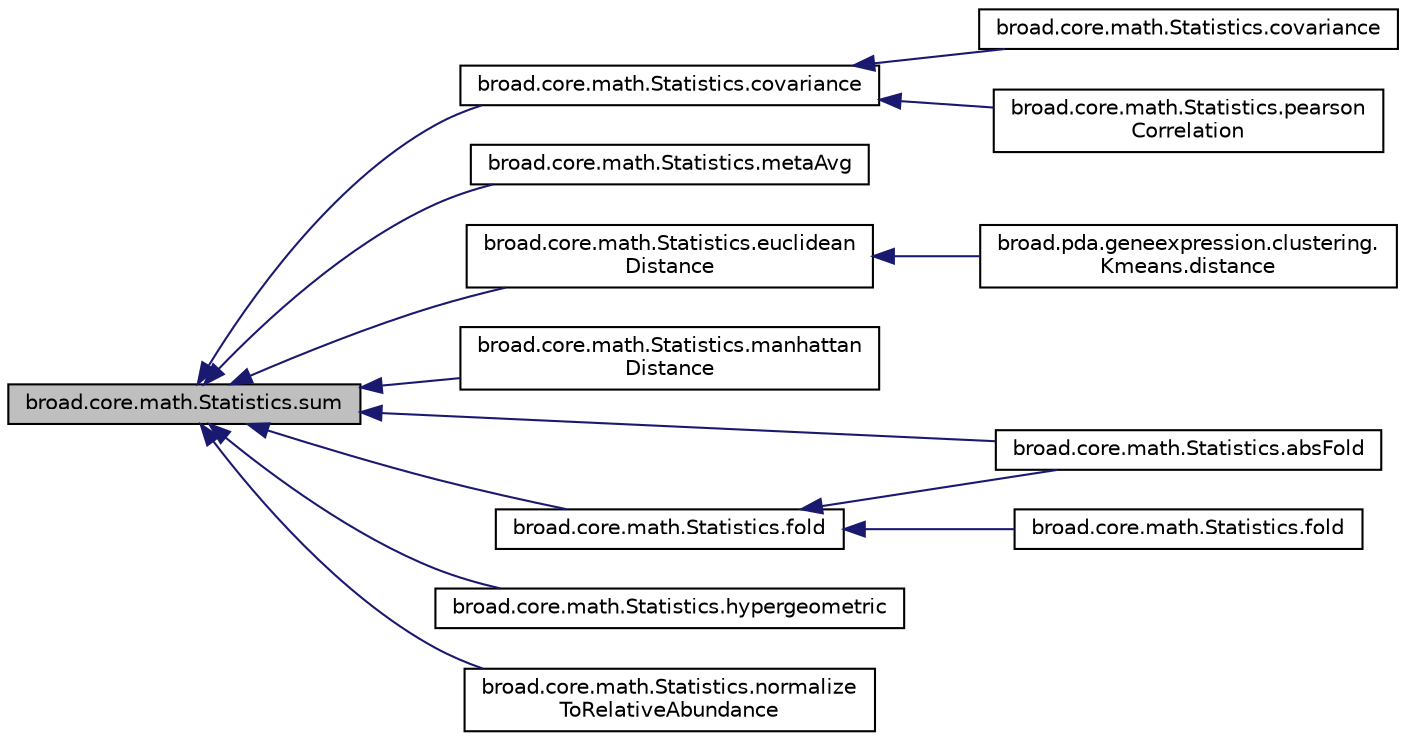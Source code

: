 digraph "broad.core.math.Statistics.sum"
{
  edge [fontname="Helvetica",fontsize="10",labelfontname="Helvetica",labelfontsize="10"];
  node [fontname="Helvetica",fontsize="10",shape=record];
  rankdir="LR";
  Node1 [label="broad.core.math.Statistics.sum",height=0.2,width=0.4,color="black", fillcolor="grey75", style="filled" fontcolor="black"];
  Node1 -> Node2 [dir="back",color="midnightblue",fontsize="10",style="solid"];
  Node2 [label="broad.core.math.Statistics.covariance",height=0.2,width=0.4,color="black", fillcolor="white", style="filled",URL="$classbroad_1_1core_1_1math_1_1_statistics.html#adccf05d41f39445ef05d90e1b0d52b0e"];
  Node2 -> Node3 [dir="back",color="midnightblue",fontsize="10",style="solid"];
  Node3 [label="broad.core.math.Statistics.covariance",height=0.2,width=0.4,color="black", fillcolor="white", style="filled",URL="$classbroad_1_1core_1_1math_1_1_statistics.html#aedf6995b63dccca6864f7ad907914fbe"];
  Node2 -> Node4 [dir="back",color="midnightblue",fontsize="10",style="solid"];
  Node4 [label="broad.core.math.Statistics.pearson\lCorrelation",height=0.2,width=0.4,color="black", fillcolor="white", style="filled",URL="$classbroad_1_1core_1_1math_1_1_statistics.html#a568c45dbca1f332a22e7a7e6de5190be"];
  Node1 -> Node5 [dir="back",color="midnightblue",fontsize="10",style="solid"];
  Node5 [label="broad.core.math.Statistics.metaAvg",height=0.2,width=0.4,color="black", fillcolor="white", style="filled",URL="$classbroad_1_1core_1_1math_1_1_statistics.html#a91a5391560b7344a6706d10be8284522"];
  Node1 -> Node6 [dir="back",color="midnightblue",fontsize="10",style="solid"];
  Node6 [label="broad.core.math.Statistics.euclidean\lDistance",height=0.2,width=0.4,color="black", fillcolor="white", style="filled",URL="$classbroad_1_1core_1_1math_1_1_statistics.html#a9de4582f9f436737e0abe5df3103edd7"];
  Node6 -> Node7 [dir="back",color="midnightblue",fontsize="10",style="solid"];
  Node7 [label="broad.pda.geneexpression.clustering.\lKmeans.distance",height=0.2,width=0.4,color="black", fillcolor="white", style="filled",URL="$classbroad_1_1pda_1_1geneexpression_1_1clustering_1_1_kmeans.html#ae9983a663c08864b4d4bb9e8dc7d4c1c"];
  Node1 -> Node8 [dir="back",color="midnightblue",fontsize="10",style="solid"];
  Node8 [label="broad.core.math.Statistics.manhattan\lDistance",height=0.2,width=0.4,color="black", fillcolor="white", style="filled",URL="$classbroad_1_1core_1_1math_1_1_statistics.html#a11b6b83e982e8df2fdaec12be5407078"];
  Node1 -> Node9 [dir="back",color="midnightblue",fontsize="10",style="solid"];
  Node9 [label="broad.core.math.Statistics.absFold",height=0.2,width=0.4,color="black", fillcolor="white", style="filled",URL="$classbroad_1_1core_1_1math_1_1_statistics.html#a1e5445975568a1bdd3b314910c424a3e"];
  Node1 -> Node10 [dir="back",color="midnightblue",fontsize="10",style="solid"];
  Node10 [label="broad.core.math.Statistics.fold",height=0.2,width=0.4,color="black", fillcolor="white", style="filled",URL="$classbroad_1_1core_1_1math_1_1_statistics.html#ac54645281ed6b8aa191f2d82255426bf"];
  Node10 -> Node9 [dir="back",color="midnightblue",fontsize="10",style="solid"];
  Node10 -> Node11 [dir="back",color="midnightblue",fontsize="10",style="solid"];
  Node11 [label="broad.core.math.Statistics.fold",height=0.2,width=0.4,color="black", fillcolor="white", style="filled",URL="$classbroad_1_1core_1_1math_1_1_statistics.html#a568460729d2e0305fde1d3d6d842becf"];
  Node1 -> Node12 [dir="back",color="midnightblue",fontsize="10",style="solid"];
  Node12 [label="broad.core.math.Statistics.hypergeometric",height=0.2,width=0.4,color="black", fillcolor="white", style="filled",URL="$classbroad_1_1core_1_1math_1_1_statistics.html#aec0742bea562a5446361d5b85e909782"];
  Node1 -> Node13 [dir="back",color="midnightblue",fontsize="10",style="solid"];
  Node13 [label="broad.core.math.Statistics.normalize\lToRelativeAbundance",height=0.2,width=0.4,color="black", fillcolor="white", style="filled",URL="$classbroad_1_1core_1_1math_1_1_statistics.html#a2777bb2a762d7130fe136d8951ad4d4e"];
}
